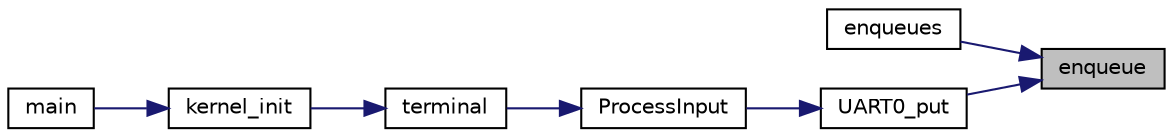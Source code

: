digraph "enqueue"
{
 // LATEX_PDF_SIZE
  edge [fontname="Helvetica",fontsize="10",labelfontname="Helvetica",labelfontsize="10"];
  node [fontname="Helvetica",fontsize="10",shape=record];
  rankdir="RL";
  Node1 [label="enqueue",height=0.2,width=0.4,color="black", fillcolor="grey75", style="filled", fontcolor="black",tooltip="Enqueues a length of bytes into a circular buffer."];
  Node1 -> Node2 [dir="back",color="midnightblue",fontsize="10",style="solid",fontname="Helvetica"];
  Node2 [label="enqueues",height=0.2,width=0.4,color="black", fillcolor="white", style="filled",URL="$cirbuffer_8h.html#a84fd87fd2dbf0d62e814ea57b0ab08ff",tooltip="Enqueues a string into a circular buffer."];
  Node1 -> Node3 [dir="back",color="midnightblue",fontsize="10",style="solid",fontname="Helvetica"];
  Node3 [label="UART0_put",height=0.2,width=0.4,color="black", fillcolor="white", style="filled",URL="$uart_8h.html#a60a498bb600eed8421130f6c7e7e19ae",tooltip="Sends byte stream to UART 0."];
  Node3 -> Node4 [dir="back",color="midnightblue",fontsize="10",style="solid",fontname="Helvetica"];
  Node4 [label="ProcessInput",height=0.2,width=0.4,color="black", fillcolor="white", style="filled",URL="$k__terminal_8h.html#a64ca3a424dd85aa6cbdd6600f59a3780",tooltip="Processes an input character sent from UART."];
  Node4 -> Node5 [dir="back",color="midnightblue",fontsize="10",style="solid",fontname="Helvetica"];
  Node5 [label="terminal",height=0.2,width=0.4,color="black", fillcolor="white", style="filled",URL="$k__terminal_8h.html#aadb0857d6d4bedf44cea1a4d10b01947",tooltip="Terminal process."];
  Node5 -> Node6 [dir="back",color="midnightblue",fontsize="10",style="solid",fontname="Helvetica"];
  Node6 [label="kernel_init",height=0.2,width=0.4,color="black", fillcolor="white", style="filled",URL="$k__handlers_8h.html#a3f19ffb1e6c83b6c0203fd69c0534437",tooltip="Initializes kernel data structures, drivers, and critical processes."];
  Node6 -> Node7 [dir="back",color="midnightblue",fontsize="10",style="solid",fontname="Helvetica"];
  Node7 [label="main",height=0.2,width=0.4,color="black", fillcolor="white", style="filled",URL="$main_8c.html#a840291bc02cba5474a4cb46a9b9566fe",tooltip="main.c"];
}
